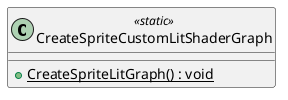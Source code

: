 @startuml
class CreateSpriteCustomLitShaderGraph <<static>> {
    + {static} CreateSpriteLitGraph() : void
}
@enduml
